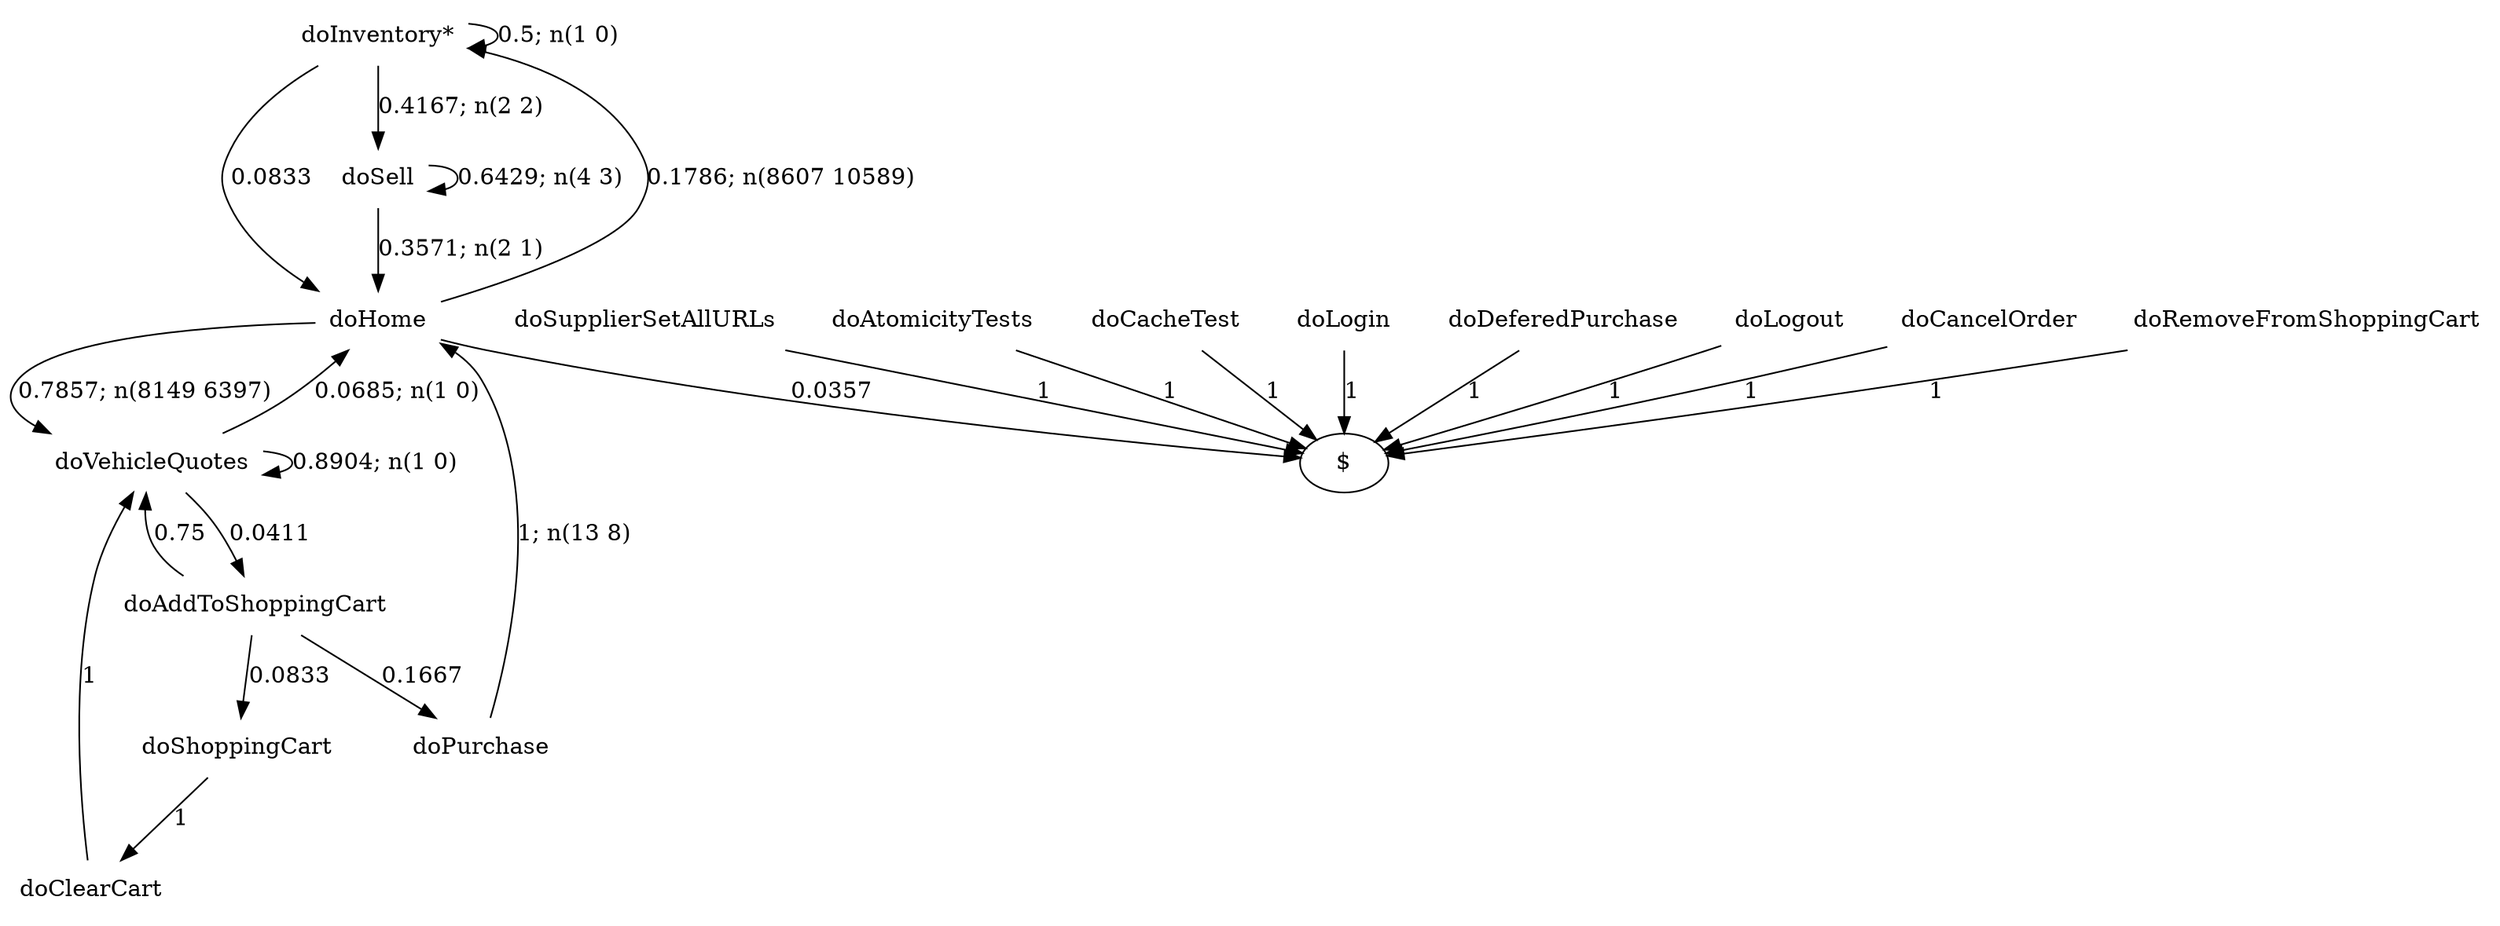 digraph G {"doInventory*" [label="doInventory*",shape=none];"doSupplierSetAllURLs" [label="doSupplierSetAllURLs",shape=none];"doAtomicityTests" [label="doAtomicityTests",shape=none];"doCacheTest" [label="doCacheTest",shape=none];"doLogin" [label="doLogin",shape=none];"doVehicleQuotes" [label="doVehicleQuotes",shape=none];"doAddToShoppingCart" [label="doAddToShoppingCart",shape=none];"doDeferedPurchase" [label="doDeferedPurchase",shape=none];"doHome" [label="doHome",shape=none];"doShoppingCart" [label="doShoppingCart",shape=none];"doClearCart" [label="doClearCart",shape=none];"doPurchase" [label="doPurchase",shape=none];"doSell" [label="doSell",shape=none];"doLogout" [label="doLogout",shape=none];"doCancelOrder" [label="doCancelOrder",shape=none];"doRemoveFromShoppingCart" [label="doRemoveFromShoppingCart",shape=none];"doInventory*"->"doInventory*" [style=solid,label="0.5; n(1 0)"];"doInventory*"->"doHome" [style=solid,label="0.0833"];"doInventory*"->"doSell" [style=solid,label="0.4167; n(2 2)"];"doSupplierSetAllURLs"->"$" [style=solid,label="1"];"doAtomicityTests"->"$" [style=solid,label="1"];"doCacheTest"->"$" [style=solid,label="1"];"doLogin"->"$" [style=solid,label="1"];"doVehicleQuotes"->"doVehicleQuotes" [style=solid,label="0.8904; n(1 0)"];"doVehicleQuotes"->"doAddToShoppingCart" [style=solid,label="0.0411"];"doVehicleQuotes"->"doHome" [style=solid,label="0.0685; n(1 0)"];"doAddToShoppingCart"->"doVehicleQuotes" [style=solid,label="0.75"];"doAddToShoppingCart"->"doShoppingCart" [style=solid,label="0.0833"];"doAddToShoppingCart"->"doPurchase" [style=solid,label="0.1667"];"doDeferedPurchase"->"$" [style=solid,label="1"];"doHome"->"doInventory*" [style=solid,label="0.1786; n(8607 10589)"];"doHome"->"doVehicleQuotes" [style=solid,label="0.7857; n(8149 6397)"];"doHome"->"$" [style=solid,label="0.0357"];"doShoppingCart"->"doClearCart" [style=solid,label="1"];"doClearCart"->"doVehicleQuotes" [style=solid,label="1"];"doPurchase"->"doHome" [style=solid,label="1; n(13 8)"];"doSell"->"doHome" [style=solid,label="0.3571; n(2 1)"];"doSell"->"doSell" [style=solid,label="0.6429; n(4 3)"];"doLogout"->"$" [style=solid,label="1"];"doCancelOrder"->"$" [style=solid,label="1"];"doRemoveFromShoppingCart"->"$" [style=solid,label="1"];}